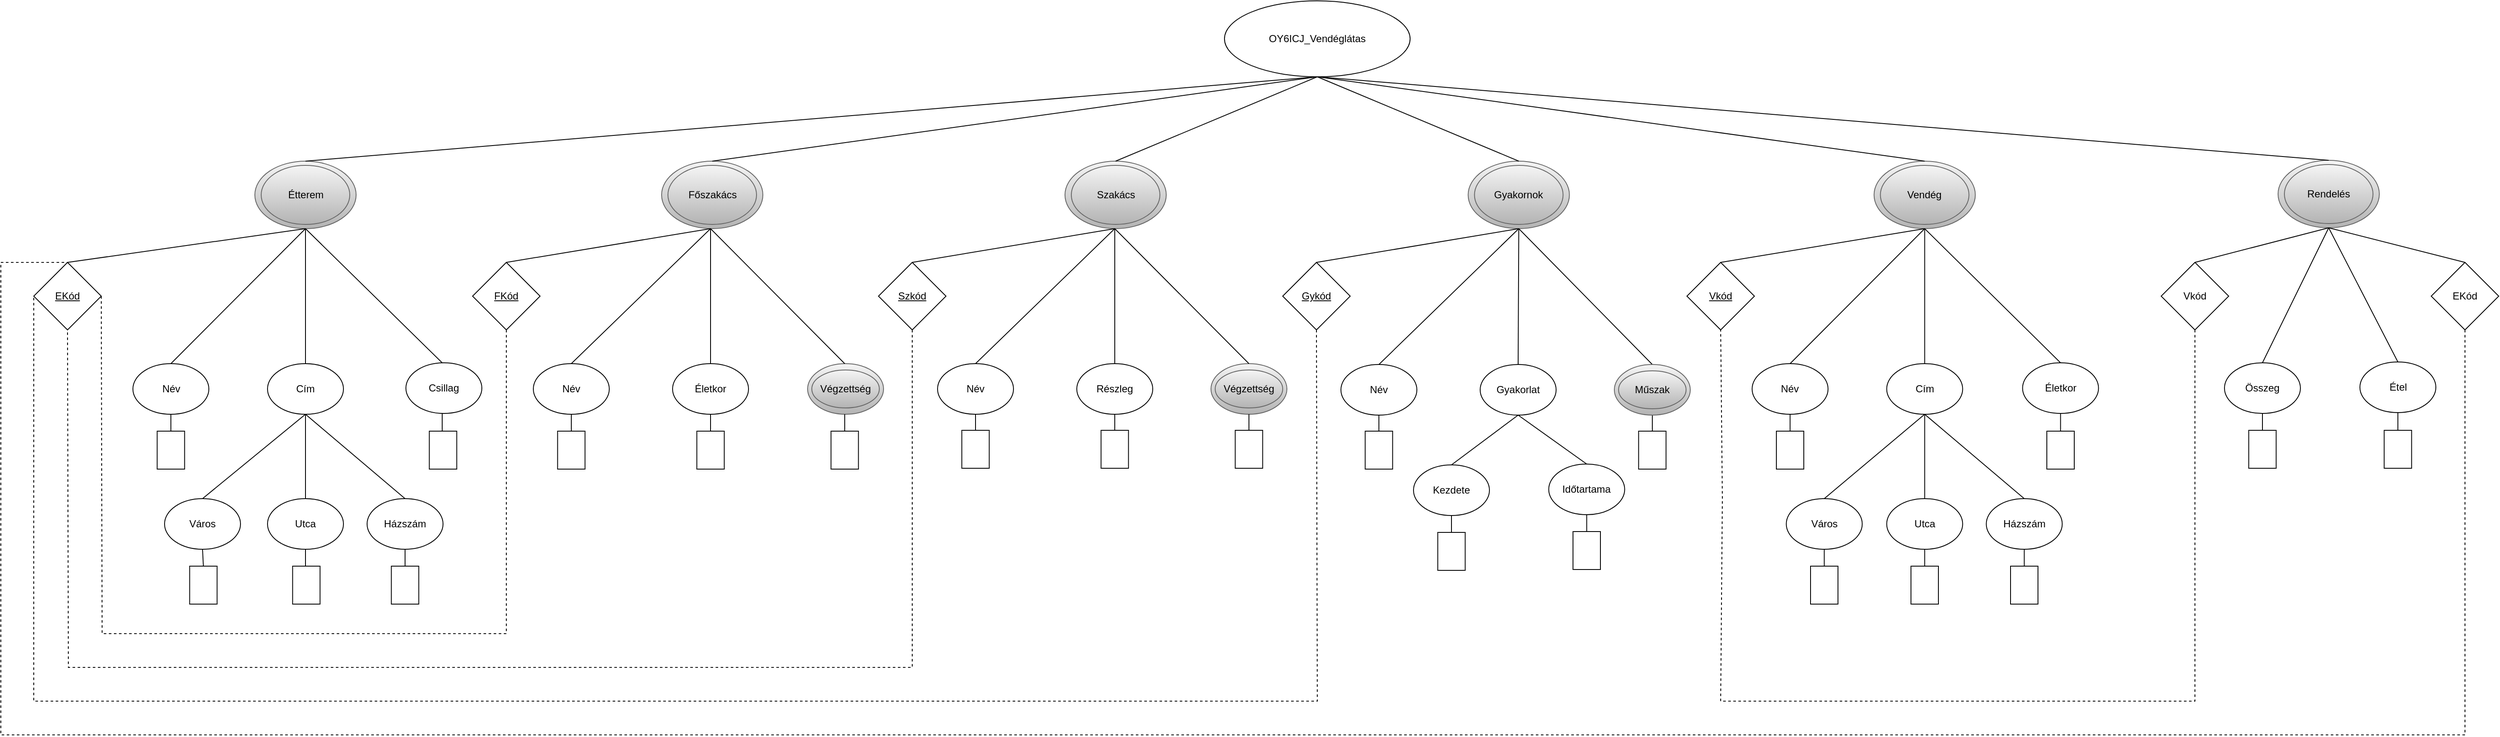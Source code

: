 <mxfile version="28.2.5">
  <diagram name="1 oldal" id="WFhl2MTQy1XdoWQAyGM5">
    <mxGraphModel dx="3391" dy="1057" grid="1" gridSize="10" guides="1" tooltips="1" connect="1" arrows="1" fold="1" page="1" pageScale="1" pageWidth="827" pageHeight="1169" math="0" shadow="0">
      <root>
        <mxCell id="0" />
        <mxCell id="1" parent="0" />
        <mxCell id="TxsAuFQq2WyHWajWCsNL-1" value="" style="ellipse;whiteSpace=wrap;html=1;fillColor=#f5f5f5;gradientColor=#b3b3b3;strokeColor=#666666;" parent="1" vertex="1">
          <mxGeometry x="-859" y="200" width="120" height="80" as="geometry" />
        </mxCell>
        <mxCell id="TxsAuFQq2WyHWajWCsNL-2" value="OY6ICJ_Vendéglátas" style="ellipse;whiteSpace=wrap;html=1;" parent="1" vertex="1">
          <mxGeometry x="290" y="10" width="220" height="90" as="geometry" />
        </mxCell>
        <mxCell id="TxsAuFQq2WyHWajWCsNL-3" value="Étterem" style="ellipse;whiteSpace=wrap;html=1;fillColor=#f5f5f5;gradientColor=#b3b3b3;strokeColor=#666666;" parent="1" vertex="1">
          <mxGeometry x="-851.5" y="205" width="105" height="70" as="geometry" />
        </mxCell>
        <mxCell id="TxsAuFQq2WyHWajWCsNL-5" value="" style="ellipse;whiteSpace=wrap;html=1;fillColor=#f5f5f5;gradientColor=#b3b3b3;strokeColor=#666666;" parent="1" vertex="1">
          <mxGeometry x="-377" y="200" width="120" height="80" as="geometry" />
        </mxCell>
        <mxCell id="TxsAuFQq2WyHWajWCsNL-6" value="" style="ellipse;whiteSpace=wrap;html=1;fillColor=#f5f5f5;gradientColor=#b3b3b3;strokeColor=#666666;" parent="1" vertex="1">
          <mxGeometry x="101" y="200" width="120" height="80" as="geometry" />
        </mxCell>
        <mxCell id="TxsAuFQq2WyHWajWCsNL-7" value="Gyakornok" style="ellipse;whiteSpace=wrap;html=1;fillColor=#f5f5f5;gradientColor=#b3b3b3;strokeColor=#666666;" parent="1" vertex="1">
          <mxGeometry x="578.75" y="200" width="120" height="80" as="geometry" />
        </mxCell>
        <mxCell id="TxsAuFQq2WyHWajWCsNL-12" value="&lt;u&gt;EKód&lt;/u&gt;" style="rhombus;whiteSpace=wrap;html=1;" parent="1" vertex="1">
          <mxGeometry x="-1121" y="320" width="80" height="80" as="geometry" />
        </mxCell>
        <mxCell id="TxsAuFQq2WyHWajWCsNL-14" value="Főszakács" style="ellipse;whiteSpace=wrap;html=1;fillColor=#f5f5f5;gradientColor=#b3b3b3;strokeColor=#666666;" parent="1" vertex="1">
          <mxGeometry x="-369.5" y="205" width="105" height="70" as="geometry" />
        </mxCell>
        <mxCell id="TxsAuFQq2WyHWajWCsNL-15" value="Szakács" style="ellipse;whiteSpace=wrap;html=1;fillColor=#f5f5f5;gradientColor=#b3b3b3;strokeColor=#666666;" parent="1" vertex="1">
          <mxGeometry x="108.5" y="205" width="105" height="70" as="geometry" />
        </mxCell>
        <mxCell id="TxsAuFQq2WyHWajWCsNL-17" value="Gyakornok" style="ellipse;whiteSpace=wrap;html=1;fillColor=#f5f5f5;gradientColor=#b3b3b3;strokeColor=#666666;" parent="1" vertex="1">
          <mxGeometry x="586.25" y="205" width="105" height="70" as="geometry" />
        </mxCell>
        <mxCell id="TxsAuFQq2WyHWajWCsNL-21" value="Név" style="ellipse;whiteSpace=wrap;html=1;" parent="1" vertex="1">
          <mxGeometry x="-1003.5" y="440" width="90" height="60" as="geometry" />
        </mxCell>
        <mxCell id="TxsAuFQq2WyHWajWCsNL-22" value="Cím" style="ellipse;whiteSpace=wrap;html=1;" parent="1" vertex="1">
          <mxGeometry x="-844" y="440" width="90" height="60" as="geometry" />
        </mxCell>
        <mxCell id="TxsAuFQq2WyHWajWCsNL-23" value="Utca" style="ellipse;whiteSpace=wrap;html=1;" parent="1" vertex="1">
          <mxGeometry x="-844" y="600" width="90" height="60" as="geometry" />
        </mxCell>
        <mxCell id="TxsAuFQq2WyHWajWCsNL-24" value="Város" style="ellipse;whiteSpace=wrap;html=1;" parent="1" vertex="1">
          <mxGeometry x="-966" y="600" width="90" height="60" as="geometry" />
        </mxCell>
        <mxCell id="TxsAuFQq2WyHWajWCsNL-25" value="Házszám" style="ellipse;whiteSpace=wrap;html=1;" parent="1" vertex="1">
          <mxGeometry x="-726" y="600" width="90" height="60" as="geometry" />
        </mxCell>
        <mxCell id="TxsAuFQq2WyHWajWCsNL-26" value="&lt;u&gt;FKód&lt;/u&gt;" style="rhombus;whiteSpace=wrap;html=1;" parent="1" vertex="1">
          <mxGeometry x="-601" y="320" width="80" height="80" as="geometry" />
        </mxCell>
        <mxCell id="TxsAuFQq2WyHWajWCsNL-27" value="Név" style="ellipse;whiteSpace=wrap;html=1;" parent="1" vertex="1">
          <mxGeometry x="-529" y="440" width="90" height="60" as="geometry" />
        </mxCell>
        <mxCell id="TxsAuFQq2WyHWajWCsNL-28" value="" style="endArrow=none;html=1;rounded=0;exitX=0.5;exitY=0;exitDx=0;exitDy=0;entryX=0.5;entryY=1;entryDx=0;entryDy=0;" parent="1" source="TxsAuFQq2WyHWajWCsNL-1" target="TxsAuFQq2WyHWajWCsNL-2" edge="1">
          <mxGeometry width="50" height="50" relative="1" as="geometry">
            <mxPoint x="170" y="350" as="sourcePoint" />
            <mxPoint x="220" y="300" as="targetPoint" />
          </mxGeometry>
        </mxCell>
        <mxCell id="TxsAuFQq2WyHWajWCsNL-29" value="" style="endArrow=none;html=1;rounded=0;exitX=0.5;exitY=0;exitDx=0;exitDy=0;entryX=0.5;entryY=1;entryDx=0;entryDy=0;" parent="1" source="TxsAuFQq2WyHWajWCsNL-12" target="TxsAuFQq2WyHWajWCsNL-1" edge="1">
          <mxGeometry width="50" height="50" relative="1" as="geometry">
            <mxPoint x="-718" y="350" as="sourcePoint" />
            <mxPoint x="-668" y="300" as="targetPoint" />
          </mxGeometry>
        </mxCell>
        <mxCell id="TxsAuFQq2WyHWajWCsNL-30" value="" style="endArrow=none;html=1;rounded=0;exitX=0.5;exitY=0;exitDx=0;exitDy=0;entryX=0.5;entryY=1;entryDx=0;entryDy=0;" parent="1" source="TxsAuFQq2WyHWajWCsNL-21" target="TxsAuFQq2WyHWajWCsNL-1" edge="1">
          <mxGeometry width="50" height="50" relative="1" as="geometry">
            <mxPoint x="-718" y="520" as="sourcePoint" />
            <mxPoint x="-668" y="470" as="targetPoint" />
          </mxGeometry>
        </mxCell>
        <mxCell id="TxsAuFQq2WyHWajWCsNL-31" value="" style="endArrow=none;html=1;rounded=0;entryX=0.5;entryY=1;entryDx=0;entryDy=0;" parent="1" source="TxsAuFQq2WyHWajWCsNL-22" target="TxsAuFQq2WyHWajWCsNL-1" edge="1">
          <mxGeometry width="50" height="50" relative="1" as="geometry">
            <mxPoint x="-658" y="530" as="sourcePoint" />
            <mxPoint x="-628" y="310" as="targetPoint" />
          </mxGeometry>
        </mxCell>
        <mxCell id="TxsAuFQq2WyHWajWCsNL-32" value="" style="endArrow=none;html=1;rounded=0;entryX=0.5;entryY=1;entryDx=0;entryDy=0;exitX=0.5;exitY=0;exitDx=0;exitDy=0;" parent="1" source="TxsAuFQq2WyHWajWCsNL-24" target="TxsAuFQq2WyHWajWCsNL-22" edge="1">
          <mxGeometry width="50" height="50" relative="1" as="geometry">
            <mxPoint x="-518" y="620" as="sourcePoint" />
            <mxPoint x="-468" y="570" as="targetPoint" />
          </mxGeometry>
        </mxCell>
        <mxCell id="TxsAuFQq2WyHWajWCsNL-33" value="" style="endArrow=none;html=1;rounded=0;entryX=0.5;entryY=1;entryDx=0;entryDy=0;exitX=0.5;exitY=0;exitDx=0;exitDy=0;" parent="1" source="TxsAuFQq2WyHWajWCsNL-23" target="TxsAuFQq2WyHWajWCsNL-22" edge="1">
          <mxGeometry width="50" height="50" relative="1" as="geometry">
            <mxPoint x="-698" y="620" as="sourcePoint" />
            <mxPoint x="-593" y="540" as="targetPoint" />
          </mxGeometry>
        </mxCell>
        <mxCell id="TxsAuFQq2WyHWajWCsNL-34" value="" style="endArrow=none;html=1;rounded=0;exitX=0.5;exitY=0;exitDx=0;exitDy=0;entryX=0.5;entryY=1;entryDx=0;entryDy=0;" parent="1" source="TxsAuFQq2WyHWajWCsNL-25" target="TxsAuFQq2WyHWajWCsNL-22" edge="1">
          <mxGeometry width="50" height="50" relative="1" as="geometry">
            <mxPoint x="-438" y="630" as="sourcePoint" />
            <mxPoint x="-408" y="540" as="targetPoint" />
          </mxGeometry>
        </mxCell>
        <mxCell id="TxsAuFQq2WyHWajWCsNL-36" value="" style="rounded=0;whiteSpace=wrap;html=1;" parent="1" vertex="1">
          <mxGeometry x="-974.75" y="520" width="32.5" height="45" as="geometry" />
        </mxCell>
        <mxCell id="TxsAuFQq2WyHWajWCsNL-37" value="" style="endArrow=none;html=1;rounded=0;entryX=0.5;entryY=1;entryDx=0;entryDy=0;exitX=0.5;exitY=0;exitDx=0;exitDy=0;" parent="1" source="TxsAuFQq2WyHWajWCsNL-36" target="TxsAuFQq2WyHWajWCsNL-21" edge="1">
          <mxGeometry width="50" height="50" relative="1" as="geometry">
            <mxPoint x="-518" y="620" as="sourcePoint" />
            <mxPoint x="-468" y="570" as="targetPoint" />
          </mxGeometry>
        </mxCell>
        <mxCell id="TxsAuFQq2WyHWajWCsNL-38" value="" style="rounded=0;whiteSpace=wrap;html=1;" parent="1" vertex="1">
          <mxGeometry x="-936.25" y="680" width="32.5" height="45" as="geometry" />
        </mxCell>
        <mxCell id="TxsAuFQq2WyHWajWCsNL-39" value="" style="endArrow=none;html=1;rounded=0;entryX=0.5;entryY=1;entryDx=0;entryDy=0;exitX=0.5;exitY=0;exitDx=0;exitDy=0;" parent="1" source="TxsAuFQq2WyHWajWCsNL-38" target="TxsAuFQq2WyHWajWCsNL-24" edge="1">
          <mxGeometry width="50" height="50" relative="1" as="geometry">
            <mxPoint x="-904" y="680.0" as="sourcePoint" />
            <mxPoint x="-740" y="640" as="targetPoint" />
          </mxGeometry>
        </mxCell>
        <mxCell id="TxsAuFQq2WyHWajWCsNL-40" value="" style="rounded=0;whiteSpace=wrap;html=1;" parent="1" vertex="1">
          <mxGeometry x="-814.25" y="680" width="32.5" height="45" as="geometry" />
        </mxCell>
        <mxCell id="TxsAuFQq2WyHWajWCsNL-41" value="" style="endArrow=none;html=1;rounded=0;entryX=0.5;entryY=1;entryDx=0;entryDy=0;exitX=0.5;exitY=0;exitDx=0;exitDy=0;" parent="1" target="TxsAuFQq2WyHWajWCsNL-23" edge="1">
          <mxGeometry width="50" height="50" relative="1" as="geometry">
            <mxPoint x="-799" y="680.0" as="sourcePoint" />
            <mxPoint x="-635" y="640" as="targetPoint" />
          </mxGeometry>
        </mxCell>
        <mxCell id="TxsAuFQq2WyHWajWCsNL-44" value="" style="rounded=0;whiteSpace=wrap;html=1;" parent="1" vertex="1">
          <mxGeometry x="-697.25" y="680" width="32.5" height="45" as="geometry" />
        </mxCell>
        <mxCell id="TxsAuFQq2WyHWajWCsNL-45" value="" style="endArrow=none;html=1;rounded=0;entryX=0.5;entryY=1;entryDx=0;entryDy=0;exitX=0.5;exitY=0;exitDx=0;exitDy=0;" parent="1" source="TxsAuFQq2WyHWajWCsNL-44" target="TxsAuFQq2WyHWajWCsNL-25" edge="1">
          <mxGeometry width="50" height="50" relative="1" as="geometry">
            <mxPoint x="-694" y="680.0" as="sourcePoint" />
            <mxPoint x="-530" y="640" as="targetPoint" />
          </mxGeometry>
        </mxCell>
        <mxCell id="WWDzbMAqKMMA0Ga8a6ia-1" value="Csillag" style="ellipse;whiteSpace=wrap;html=1;" parent="1" vertex="1">
          <mxGeometry x="-680" y="439" width="90" height="60" as="geometry" />
        </mxCell>
        <mxCell id="WWDzbMAqKMMA0Ga8a6ia-2" value="" style="endArrow=none;html=1;rounded=0;entryX=0.5;entryY=1;entryDx=0;entryDy=0;exitX=0.5;exitY=0;exitDx=0;exitDy=0;" parent="1" target="TxsAuFQq2WyHWajWCsNL-1" edge="1">
          <mxGeometry width="50" height="50" relative="1" as="geometry">
            <mxPoint x="-637" y="439" as="sourcePoint" />
            <mxPoint x="-568" y="340" as="targetPoint" />
          </mxGeometry>
        </mxCell>
        <mxCell id="WWDzbMAqKMMA0Ga8a6ia-3" value="Életkor" style="ellipse;whiteSpace=wrap;html=1;" parent="1" vertex="1">
          <mxGeometry x="-364" y="440" width="90" height="60" as="geometry" />
        </mxCell>
        <mxCell id="WWDzbMAqKMMA0Ga8a6ia-4" value="" style="ellipse;whiteSpace=wrap;html=1;fillColor=#f5f5f5;gradientColor=#b3b3b3;strokeColor=#666666;" parent="1" vertex="1">
          <mxGeometry x="-204" y="440" width="90" height="60" as="geometry" />
        </mxCell>
        <mxCell id="WWDzbMAqKMMA0Ga8a6ia-7" value="Végzettség" style="ellipse;whiteSpace=wrap;html=1;fillColor=#f5f5f5;gradientColor=#b3b3b3;strokeColor=#666666;" parent="1" vertex="1">
          <mxGeometry x="-199" y="447.5" width="80" height="45" as="geometry" />
        </mxCell>
        <mxCell id="WWDzbMAqKMMA0Ga8a6ia-8" value="" style="endArrow=none;html=1;rounded=0;exitX=0.5;exitY=0;exitDx=0;exitDy=0;entryX=0.5;entryY=1;entryDx=0;entryDy=0;" parent="1" source="TxsAuFQq2WyHWajWCsNL-26" edge="1">
          <mxGeometry width="50" height="50" relative="1" as="geometry">
            <mxPoint x="-169" y="510" as="sourcePoint" />
            <mxPoint x="-319" y="280" as="targetPoint" />
          </mxGeometry>
        </mxCell>
        <mxCell id="WWDzbMAqKMMA0Ga8a6ia-9" value="" style="endArrow=none;html=1;rounded=0;exitX=0.5;exitY=0;exitDx=0;exitDy=0;entryX=0.5;entryY=1;entryDx=0;entryDy=0;" parent="1" source="TxsAuFQq2WyHWajWCsNL-27" edge="1">
          <mxGeometry width="50" height="50" relative="1" as="geometry">
            <mxPoint x="-229" y="330" as="sourcePoint" />
            <mxPoint x="-319" y="280" as="targetPoint" />
          </mxGeometry>
        </mxCell>
        <mxCell id="WWDzbMAqKMMA0Ga8a6ia-10" value="" style="endArrow=none;html=1;rounded=0;exitX=0.5;exitY=0;exitDx=0;exitDy=0;entryX=0.5;entryY=1;entryDx=0;entryDy=0;" parent="1" source="WWDzbMAqKMMA0Ga8a6ia-3" edge="1">
          <mxGeometry width="50" height="50" relative="1" as="geometry">
            <mxPoint x="-139" y="410" as="sourcePoint" />
            <mxPoint x="-319" y="280" as="targetPoint" />
          </mxGeometry>
        </mxCell>
        <mxCell id="WWDzbMAqKMMA0Ga8a6ia-11" value="" style="endArrow=none;html=1;rounded=0;exitX=0.5;exitY=0;exitDx=0;exitDy=0;entryX=0.5;entryY=1;entryDx=0;entryDy=0;" parent="1" edge="1">
          <mxGeometry width="50" height="50" relative="1" as="geometry">
            <mxPoint x="-160" y="440" as="sourcePoint" />
            <mxPoint x="-319" y="280" as="targetPoint" />
          </mxGeometry>
        </mxCell>
        <mxCell id="WWDzbMAqKMMA0Ga8a6ia-12" value="" style="rounded=0;whiteSpace=wrap;html=1;" parent="1" vertex="1">
          <mxGeometry x="-652.25" y="520" width="32.5" height="45" as="geometry" />
        </mxCell>
        <mxCell id="WWDzbMAqKMMA0Ga8a6ia-13" value="" style="endArrow=none;html=1;rounded=0;exitX=0.5;exitY=1;exitDx=0;exitDy=0;entryX=0.5;entryY=0;entryDx=0;entryDy=0;" parent="1" edge="1">
          <mxGeometry width="50" height="50" relative="1" as="geometry">
            <mxPoint x="-637" y="499" as="sourcePoint" />
            <mxPoint x="-637" y="520" as="targetPoint" />
          </mxGeometry>
        </mxCell>
        <mxCell id="WWDzbMAqKMMA0Ga8a6ia-14" value="" style="rounded=0;whiteSpace=wrap;html=1;" parent="1" vertex="1">
          <mxGeometry x="-500.25" y="520" width="32.5" height="45" as="geometry" />
        </mxCell>
        <mxCell id="WWDzbMAqKMMA0Ga8a6ia-15" value="" style="rounded=0;whiteSpace=wrap;html=1;" parent="1" vertex="1">
          <mxGeometry x="-335.25" y="520" width="32.5" height="45" as="geometry" />
        </mxCell>
        <mxCell id="WWDzbMAqKMMA0Ga8a6ia-16" value="" style="rounded=0;whiteSpace=wrap;html=1;" parent="1" vertex="1">
          <mxGeometry x="-176.25" y="520" width="32.5" height="45" as="geometry" />
        </mxCell>
        <mxCell id="WWDzbMAqKMMA0Ga8a6ia-17" value="" style="endArrow=none;html=1;rounded=0;exitX=0.5;exitY=0;exitDx=0;exitDy=0;entryX=0.5;entryY=1;entryDx=0;entryDy=0;" parent="1" source="WWDzbMAqKMMA0Ga8a6ia-14" target="TxsAuFQq2WyHWajWCsNL-27" edge="1">
          <mxGeometry width="50" height="50" relative="1" as="geometry">
            <mxPoint x="-229" y="510" as="sourcePoint" />
            <mxPoint x="-179" y="460" as="targetPoint" />
          </mxGeometry>
        </mxCell>
        <mxCell id="WWDzbMAqKMMA0Ga8a6ia-18" value="" style="endArrow=none;html=1;rounded=0;exitX=0.5;exitY=0;exitDx=0;exitDy=0;entryX=0.5;entryY=1;entryDx=0;entryDy=0;" parent="1" source="WWDzbMAqKMMA0Ga8a6ia-15" target="WWDzbMAqKMMA0Ga8a6ia-3" edge="1">
          <mxGeometry width="50" height="50" relative="1" as="geometry">
            <mxPoint x="-229" y="550" as="sourcePoint" />
            <mxPoint x="-229" y="520" as="targetPoint" />
          </mxGeometry>
        </mxCell>
        <mxCell id="WWDzbMAqKMMA0Ga8a6ia-19" value="" style="endArrow=none;html=1;rounded=0;exitX=0.5;exitY=0;exitDx=0;exitDy=0;entryX=0.5;entryY=1;entryDx=0;entryDy=0;" parent="1" source="WWDzbMAqKMMA0Ga8a6ia-16" edge="1">
          <mxGeometry width="50" height="50" relative="1" as="geometry">
            <mxPoint x="-109" y="600" as="sourcePoint" />
            <mxPoint x="-160" y="500" as="targetPoint" />
          </mxGeometry>
        </mxCell>
        <mxCell id="WWDzbMAqKMMA0Ga8a6ia-22" value="" style="endArrow=none;html=1;rounded=0;exitX=0.5;exitY=0;exitDx=0;exitDy=0;entryX=0.5;entryY=1;entryDx=0;entryDy=0;" parent="1" source="TxsAuFQq2WyHWajWCsNL-5" target="TxsAuFQq2WyHWajWCsNL-2" edge="1">
          <mxGeometry width="50" height="50" relative="1" as="geometry">
            <mxPoint x="400" y="270" as="sourcePoint" />
            <mxPoint x="400" y="240" as="targetPoint" />
          </mxGeometry>
        </mxCell>
        <mxCell id="WWDzbMAqKMMA0Ga8a6ia-23" value="" style="endArrow=none;html=1;rounded=0;entryX=0.5;entryY=1;entryDx=0;entryDy=0;exitX=0.5;exitY=0;exitDx=0;exitDy=0;" parent="1" source="TxsAuFQq2WyHWajWCsNL-6" target="TxsAuFQq2WyHWajWCsNL-2" edge="1">
          <mxGeometry width="50" height="50" relative="1" as="geometry">
            <mxPoint x="470" y="410" as="sourcePoint" />
            <mxPoint x="478.615" y="129.996" as="targetPoint" />
          </mxGeometry>
        </mxCell>
        <mxCell id="WWDzbMAqKMMA0Ga8a6ia-25" value="&lt;u&gt;Szkód&lt;/u&gt;" style="rhombus;whiteSpace=wrap;html=1;" parent="1" vertex="1">
          <mxGeometry x="-120" y="320" width="80" height="80" as="geometry" />
        </mxCell>
        <mxCell id="WWDzbMAqKMMA0Ga8a6ia-26" value="Név" style="ellipse;whiteSpace=wrap;html=1;" parent="1" vertex="1">
          <mxGeometry x="-50" y="440" width="90" height="60" as="geometry" />
        </mxCell>
        <mxCell id="WWDzbMAqKMMA0Ga8a6ia-27" value="Részleg" style="ellipse;whiteSpace=wrap;html=1;" parent="1" vertex="1">
          <mxGeometry x="115" y="440" width="90" height="60" as="geometry" />
        </mxCell>
        <mxCell id="WWDzbMAqKMMA0Ga8a6ia-28" value="" style="ellipse;whiteSpace=wrap;html=1;fillColor=#f5f5f5;gradientColor=#b3b3b3;strokeColor=#666666;" parent="1" vertex="1">
          <mxGeometry x="274" y="440" width="90" height="60" as="geometry" />
        </mxCell>
        <mxCell id="WWDzbMAqKMMA0Ga8a6ia-29" value="Végzettség" style="ellipse;whiteSpace=wrap;html=1;fillColor=#f5f5f5;gradientColor=#b3b3b3;strokeColor=#666666;" parent="1" vertex="1">
          <mxGeometry x="279" y="447.5" width="80" height="45" as="geometry" />
        </mxCell>
        <mxCell id="WWDzbMAqKMMA0Ga8a6ia-30" value="" style="endArrow=none;html=1;rounded=0;exitX=0.5;exitY=0;exitDx=0;exitDy=0;entryX=0.5;entryY=1;entryDx=0;entryDy=0;" parent="1" source="WWDzbMAqKMMA0Ga8a6ia-25" edge="1">
          <mxGeometry width="50" height="50" relative="1" as="geometry">
            <mxPoint x="310" y="515" as="sourcePoint" />
            <mxPoint x="160" y="280" as="targetPoint" />
          </mxGeometry>
        </mxCell>
        <mxCell id="WWDzbMAqKMMA0Ga8a6ia-31" value="" style="endArrow=none;html=1;rounded=0;exitX=0.5;exitY=0;exitDx=0;exitDy=0;entryX=0.5;entryY=1;entryDx=0;entryDy=0;" parent="1" source="WWDzbMAqKMMA0Ga8a6ia-26" edge="1">
          <mxGeometry width="50" height="50" relative="1" as="geometry">
            <mxPoint x="250" y="335" as="sourcePoint" />
            <mxPoint x="160" y="280" as="targetPoint" />
          </mxGeometry>
        </mxCell>
        <mxCell id="WWDzbMAqKMMA0Ga8a6ia-32" value="" style="endArrow=none;html=1;rounded=0;exitX=0.5;exitY=0;exitDx=0;exitDy=0;entryX=0.5;entryY=1;entryDx=0;entryDy=0;" parent="1" source="WWDzbMAqKMMA0Ga8a6ia-27" edge="1">
          <mxGeometry width="50" height="50" relative="1" as="geometry">
            <mxPoint x="340" y="415" as="sourcePoint" />
            <mxPoint x="160" y="280" as="targetPoint" />
          </mxGeometry>
        </mxCell>
        <mxCell id="WWDzbMAqKMMA0Ga8a6ia-33" value="" style="endArrow=none;html=1;rounded=0;entryX=0.5;entryY=1;entryDx=0;entryDy=0;exitX=0.5;exitY=0;exitDx=0;exitDy=0;" parent="1" source="WWDzbMAqKMMA0Ga8a6ia-28" edge="1">
          <mxGeometry width="50" height="50" relative="1" as="geometry">
            <mxPoint x="330" y="390" as="sourcePoint" />
            <mxPoint x="160" y="280" as="targetPoint" />
          </mxGeometry>
        </mxCell>
        <mxCell id="WWDzbMAqKMMA0Ga8a6ia-34" value="" style="rounded=0;whiteSpace=wrap;html=1;" parent="1" vertex="1">
          <mxGeometry x="-21.25" y="519" width="32.5" height="45" as="geometry" />
        </mxCell>
        <mxCell id="WWDzbMAqKMMA0Ga8a6ia-35" value="" style="rounded=0;whiteSpace=wrap;html=1;" parent="1" vertex="1">
          <mxGeometry x="143.75" y="519" width="32.5" height="45" as="geometry" />
        </mxCell>
        <mxCell id="WWDzbMAqKMMA0Ga8a6ia-36" value="" style="rounded=0;whiteSpace=wrap;html=1;" parent="1" vertex="1">
          <mxGeometry x="302.75" y="519" width="32.5" height="45" as="geometry" />
        </mxCell>
        <mxCell id="WWDzbMAqKMMA0Ga8a6ia-37" value="" style="endArrow=none;html=1;rounded=0;exitX=0.5;exitY=0;exitDx=0;exitDy=0;entryX=0.5;entryY=1;entryDx=0;entryDy=0;" parent="1" source="WWDzbMAqKMMA0Ga8a6ia-34" target="WWDzbMAqKMMA0Ga8a6ia-26" edge="1">
          <mxGeometry width="50" height="50" relative="1" as="geometry">
            <mxPoint x="310" y="550" as="sourcePoint" />
            <mxPoint x="360" y="500" as="targetPoint" />
          </mxGeometry>
        </mxCell>
        <mxCell id="WWDzbMAqKMMA0Ga8a6ia-38" value="" style="endArrow=none;html=1;rounded=0;exitX=0.5;exitY=0;exitDx=0;exitDy=0;entryX=0.5;entryY=1;entryDx=0;entryDy=0;" parent="1" source="WWDzbMAqKMMA0Ga8a6ia-35" target="WWDzbMAqKMMA0Ga8a6ia-27" edge="1">
          <mxGeometry width="50" height="50" relative="1" as="geometry">
            <mxPoint x="310" y="590" as="sourcePoint" />
            <mxPoint x="310" y="560" as="targetPoint" />
          </mxGeometry>
        </mxCell>
        <mxCell id="WWDzbMAqKMMA0Ga8a6ia-39" value="" style="endArrow=none;html=1;rounded=0;exitX=0.5;exitY=0;exitDx=0;exitDy=0;entryX=0.5;entryY=1;entryDx=0;entryDy=0;" parent="1" source="WWDzbMAqKMMA0Ga8a6ia-36" edge="1">
          <mxGeometry width="50" height="50" relative="1" as="geometry">
            <mxPoint x="430" y="640" as="sourcePoint" />
            <mxPoint x="319" y="500" as="targetPoint" />
          </mxGeometry>
        </mxCell>
        <mxCell id="WWDzbMAqKMMA0Ga8a6ia-40" value="&lt;u&gt;Gykód&lt;/u&gt;" style="rhombus;whiteSpace=wrap;html=1;" parent="1" vertex="1">
          <mxGeometry x="359" y="320" width="80" height="80" as="geometry" />
        </mxCell>
        <mxCell id="WWDzbMAqKMMA0Ga8a6ia-41" value="Név" style="ellipse;whiteSpace=wrap;html=1;" parent="1" vertex="1">
          <mxGeometry x="428" y="441" width="90" height="60" as="geometry" />
        </mxCell>
        <mxCell id="WWDzbMAqKMMA0Ga8a6ia-42" value="Gyakorlat" style="ellipse;whiteSpace=wrap;html=1;" parent="1" vertex="1">
          <mxGeometry x="593" y="441" width="90" height="60" as="geometry" />
        </mxCell>
        <mxCell id="WWDzbMAqKMMA0Ga8a6ia-44" value="" style="endArrow=none;html=1;rounded=0;exitX=0.5;exitY=0;exitDx=0;exitDy=0;entryX=0.5;entryY=1;entryDx=0;entryDy=0;" parent="1" source="WWDzbMAqKMMA0Ga8a6ia-40" target="TxsAuFQq2WyHWajWCsNL-7" edge="1">
          <mxGeometry width="50" height="50" relative="1" as="geometry">
            <mxPoint x="788" y="516" as="sourcePoint" />
            <mxPoint x="629" y="310" as="targetPoint" />
          </mxGeometry>
        </mxCell>
        <mxCell id="WWDzbMAqKMMA0Ga8a6ia-45" value="" style="endArrow=none;html=1;rounded=0;exitX=0.5;exitY=0;exitDx=0;exitDy=0;entryX=0.5;entryY=1;entryDx=0;entryDy=0;" parent="1" source="WWDzbMAqKMMA0Ga8a6ia-41" target="TxsAuFQq2WyHWajWCsNL-7" edge="1">
          <mxGeometry width="50" height="50" relative="1" as="geometry">
            <mxPoint x="728" y="336" as="sourcePoint" />
            <mxPoint x="639" y="300" as="targetPoint" />
          </mxGeometry>
        </mxCell>
        <mxCell id="WWDzbMAqKMMA0Ga8a6ia-46" value="" style="endArrow=none;html=1;rounded=0;exitX=0.5;exitY=0;exitDx=0;exitDy=0;entryX=0.5;entryY=1;entryDx=0;entryDy=0;" parent="1" source="WWDzbMAqKMMA0Ga8a6ia-42" target="TxsAuFQq2WyHWajWCsNL-7" edge="1">
          <mxGeometry width="50" height="50" relative="1" as="geometry">
            <mxPoint x="818" y="416" as="sourcePoint" />
            <mxPoint x="629" y="350" as="targetPoint" />
          </mxGeometry>
        </mxCell>
        <mxCell id="WWDzbMAqKMMA0Ga8a6ia-47" value="" style="endArrow=none;html=1;rounded=0;entryX=0.5;entryY=1;entryDx=0;entryDy=0;exitX=0.5;exitY=0;exitDx=0;exitDy=0;" parent="1" source="WWDzbMAqKMMA0Ga8a6ia-57" target="TxsAuFQq2WyHWajWCsNL-7" edge="1">
          <mxGeometry width="50" height="50" relative="1" as="geometry">
            <mxPoint x="819" y="410" as="sourcePoint" />
            <mxPoint x="638" y="310" as="targetPoint" />
          </mxGeometry>
        </mxCell>
        <mxCell id="WWDzbMAqKMMA0Ga8a6ia-48" value="" style="rounded=0;whiteSpace=wrap;html=1;" parent="1" vertex="1">
          <mxGeometry x="456.75" y="520" width="32.5" height="45" as="geometry" />
        </mxCell>
        <mxCell id="WWDzbMAqKMMA0Ga8a6ia-50" value="" style="rounded=0;whiteSpace=wrap;html=1;" parent="1" vertex="1">
          <mxGeometry x="780.75" y="520" width="32.5" height="45" as="geometry" />
        </mxCell>
        <mxCell id="WWDzbMAqKMMA0Ga8a6ia-51" value="" style="endArrow=none;html=1;rounded=0;exitX=0.5;exitY=0;exitDx=0;exitDy=0;entryX=0.5;entryY=1;entryDx=0;entryDy=0;" parent="1" source="WWDzbMAqKMMA0Ga8a6ia-48" target="WWDzbMAqKMMA0Ga8a6ia-41" edge="1">
          <mxGeometry width="50" height="50" relative="1" as="geometry">
            <mxPoint x="788" y="551" as="sourcePoint" />
            <mxPoint x="838" y="501" as="targetPoint" />
          </mxGeometry>
        </mxCell>
        <mxCell id="WWDzbMAqKMMA0Ga8a6ia-52" value="" style="endArrow=none;html=1;rounded=0;exitX=0.5;exitY=0;exitDx=0;exitDy=0;entryX=0.5;entryY=1;entryDx=0;entryDy=0;" parent="1" source="WWDzbMAqKMMA0Ga8a6ia-59" target="WWDzbMAqKMMA0Ga8a6ia-42" edge="1">
          <mxGeometry width="50" height="50" relative="1" as="geometry">
            <mxPoint x="638" y="520" as="sourcePoint" />
            <mxPoint x="788" y="561" as="targetPoint" />
          </mxGeometry>
        </mxCell>
        <mxCell id="WWDzbMAqKMMA0Ga8a6ia-53" value="" style="endArrow=none;html=1;rounded=0;exitX=0.5;exitY=0;exitDx=0;exitDy=0;entryX=0.5;entryY=1;entryDx=0;entryDy=0;" parent="1" source="WWDzbMAqKMMA0Ga8a6ia-50" edge="1">
          <mxGeometry width="50" height="50" relative="1" as="geometry">
            <mxPoint x="908" y="641" as="sourcePoint" />
            <mxPoint x="797" y="501" as="targetPoint" />
          </mxGeometry>
        </mxCell>
        <mxCell id="WWDzbMAqKMMA0Ga8a6ia-57" value="" style="ellipse;whiteSpace=wrap;html=1;fillColor=#f5f5f5;gradientColor=#b3b3b3;strokeColor=#666666;" parent="1" vertex="1">
          <mxGeometry x="752" y="441" width="90" height="60" as="geometry" />
        </mxCell>
        <mxCell id="WWDzbMAqKMMA0Ga8a6ia-58" value="Műszak" style="ellipse;whiteSpace=wrap;html=1;fillColor=#f5f5f5;gradientColor=#b3b3b3;strokeColor=#666666;" parent="1" vertex="1">
          <mxGeometry x="757" y="448.5" width="80" height="45" as="geometry" />
        </mxCell>
        <mxCell id="WWDzbMAqKMMA0Ga8a6ia-59" value="Kezdete" style="ellipse;whiteSpace=wrap;html=1;" parent="1" vertex="1">
          <mxGeometry x="514" y="560" width="90" height="60" as="geometry" />
        </mxCell>
        <mxCell id="WWDzbMAqKMMA0Ga8a6ia-60" value="Időtartama" style="ellipse;whiteSpace=wrap;html=1;" parent="1" vertex="1">
          <mxGeometry x="674.25" y="559" width="90" height="60" as="geometry" />
        </mxCell>
        <mxCell id="WWDzbMAqKMMA0Ga8a6ia-61" value="" style="rounded=0;whiteSpace=wrap;html=1;" parent="1" vertex="1">
          <mxGeometry x="542.75" y="640" width="32.5" height="45" as="geometry" />
        </mxCell>
        <mxCell id="WWDzbMAqKMMA0Ga8a6ia-62" value="" style="endArrow=none;html=1;rounded=0;entryX=0.5;entryY=1;entryDx=0;entryDy=0;exitX=0.5;exitY=0;exitDx=0;exitDy=0;" parent="1" source="WWDzbMAqKMMA0Ga8a6ia-61" target="WWDzbMAqKMMA0Ga8a6ia-59" edge="1">
          <mxGeometry width="50" height="50" relative="1" as="geometry">
            <mxPoint x="1026" y="720" as="sourcePoint" />
            <mxPoint x="764" y="600" as="targetPoint" />
          </mxGeometry>
        </mxCell>
        <mxCell id="WWDzbMAqKMMA0Ga8a6ia-63" value="" style="rounded=0;whiteSpace=wrap;html=1;" parent="1" vertex="1">
          <mxGeometry x="703" y="639" width="32.5" height="45" as="geometry" />
        </mxCell>
        <mxCell id="WWDzbMAqKMMA0Ga8a6ia-64" value="" style="endArrow=none;html=1;rounded=0;entryX=0.5;entryY=1;entryDx=0;entryDy=0;exitX=0.5;exitY=0;exitDx=0;exitDy=0;" parent="1" source="WWDzbMAqKMMA0Ga8a6ia-63" target="WWDzbMAqKMMA0Ga8a6ia-60" edge="1">
          <mxGeometry width="50" height="50" relative="1" as="geometry">
            <mxPoint x="1145.25" y="720" as="sourcePoint" />
            <mxPoint x="883.25" y="600" as="targetPoint" />
          </mxGeometry>
        </mxCell>
        <mxCell id="WWDzbMAqKMMA0Ga8a6ia-65" value="" style="endArrow=none;html=1;rounded=0;exitX=0.5;exitY=0;exitDx=0;exitDy=0;entryX=0.5;entryY=1;entryDx=0;entryDy=0;" parent="1" source="WWDzbMAqKMMA0Ga8a6ia-60" target="WWDzbMAqKMMA0Ga8a6ia-42" edge="1">
          <mxGeometry width="50" height="50" relative="1" as="geometry">
            <mxPoint x="739" y="410" as="sourcePoint" />
            <mxPoint x="789" y="360" as="targetPoint" />
          </mxGeometry>
        </mxCell>
        <mxCell id="WWDzbMAqKMMA0Ga8a6ia-66" value="" style="endArrow=none;html=1;rounded=0;entryX=0.5;entryY=1;entryDx=0;entryDy=0;exitX=0.5;exitY=0;exitDx=0;exitDy=0;" parent="1" source="TxsAuFQq2WyHWajWCsNL-7" target="TxsAuFQq2WyHWajWCsNL-2" edge="1">
          <mxGeometry width="50" height="50" relative="1" as="geometry">
            <mxPoint x="830" y="410" as="sourcePoint" />
            <mxPoint x="420" y="190" as="targetPoint" />
          </mxGeometry>
        </mxCell>
        <mxCell id="WWDzbMAqKMMA0Ga8a6ia-67" value="" style="ellipse;whiteSpace=wrap;html=1;fillColor=#f5f5f5;gradientColor=#b3b3b3;strokeColor=#666666;" parent="1" vertex="1">
          <mxGeometry x="1059.75" y="200" width="120" height="80" as="geometry" />
        </mxCell>
        <mxCell id="WWDzbMAqKMMA0Ga8a6ia-68" value="Vendég" style="ellipse;whiteSpace=wrap;html=1;fillColor=#f5f5f5;gradientColor=#b3b3b3;strokeColor=#666666;" parent="1" vertex="1">
          <mxGeometry x="1067.25" y="205" width="105" height="70" as="geometry" />
        </mxCell>
        <mxCell id="WWDzbMAqKMMA0Ga8a6ia-70" value="&lt;u&gt;Vkód&lt;/u&gt;" style="rhombus;whiteSpace=wrap;html=1;" parent="1" vertex="1">
          <mxGeometry x="838" y="320" width="80" height="80" as="geometry" />
        </mxCell>
        <mxCell id="WWDzbMAqKMMA0Ga8a6ia-71" value="Név" style="ellipse;whiteSpace=wrap;html=1;" parent="1" vertex="1">
          <mxGeometry x="915.25" y="440" width="90" height="60" as="geometry" />
        </mxCell>
        <mxCell id="WWDzbMAqKMMA0Ga8a6ia-72" value="Cím" style="ellipse;whiteSpace=wrap;html=1;" parent="1" vertex="1">
          <mxGeometry x="1074.75" y="440" width="90" height="60" as="geometry" />
        </mxCell>
        <mxCell id="WWDzbMAqKMMA0Ga8a6ia-73" value="Utca" style="ellipse;whiteSpace=wrap;html=1;" parent="1" vertex="1">
          <mxGeometry x="1074.75" y="600" width="90" height="60" as="geometry" />
        </mxCell>
        <mxCell id="WWDzbMAqKMMA0Ga8a6ia-74" value="Város" style="ellipse;whiteSpace=wrap;html=1;" parent="1" vertex="1">
          <mxGeometry x="955.75" y="600" width="90" height="60" as="geometry" />
        </mxCell>
        <mxCell id="WWDzbMAqKMMA0Ga8a6ia-75" value="Házszám" style="ellipse;whiteSpace=wrap;html=1;" parent="1" vertex="1">
          <mxGeometry x="1192.75" y="600" width="90" height="60" as="geometry" />
        </mxCell>
        <mxCell id="WWDzbMAqKMMA0Ga8a6ia-76" value="" style="endArrow=none;html=1;rounded=0;exitX=0.5;exitY=0;exitDx=0;exitDy=0;entryX=0.5;entryY=1;entryDx=0;entryDy=0;" parent="1" source="WWDzbMAqKMMA0Ga8a6ia-70" target="WWDzbMAqKMMA0Ga8a6ia-67" edge="1">
          <mxGeometry width="50" height="50" relative="1" as="geometry">
            <mxPoint x="921" y="320" as="sourcePoint" />
            <mxPoint x="1250.75" y="300" as="targetPoint" />
          </mxGeometry>
        </mxCell>
        <mxCell id="WWDzbMAqKMMA0Ga8a6ia-77" value="" style="endArrow=none;html=1;rounded=0;exitX=0.5;exitY=0;exitDx=0;exitDy=0;entryX=0.5;entryY=1;entryDx=0;entryDy=0;" parent="1" source="WWDzbMAqKMMA0Ga8a6ia-71" target="WWDzbMAqKMMA0Ga8a6ia-67" edge="1">
          <mxGeometry width="50" height="50" relative="1" as="geometry">
            <mxPoint x="1200.75" y="520" as="sourcePoint" />
            <mxPoint x="1250.75" y="470" as="targetPoint" />
          </mxGeometry>
        </mxCell>
        <mxCell id="WWDzbMAqKMMA0Ga8a6ia-78" value="" style="endArrow=none;html=1;rounded=0;entryX=0.5;entryY=1;entryDx=0;entryDy=0;" parent="1" source="WWDzbMAqKMMA0Ga8a6ia-72" target="WWDzbMAqKMMA0Ga8a6ia-67" edge="1">
          <mxGeometry width="50" height="50" relative="1" as="geometry">
            <mxPoint x="1260.75" y="530" as="sourcePoint" />
            <mxPoint x="1290.75" y="310" as="targetPoint" />
          </mxGeometry>
        </mxCell>
        <mxCell id="WWDzbMAqKMMA0Ga8a6ia-79" value="" style="endArrow=none;html=1;rounded=0;entryX=0.5;entryY=1;entryDx=0;entryDy=0;exitX=0.5;exitY=0;exitDx=0;exitDy=0;" parent="1" source="WWDzbMAqKMMA0Ga8a6ia-74" target="WWDzbMAqKMMA0Ga8a6ia-72" edge="1">
          <mxGeometry width="50" height="50" relative="1" as="geometry">
            <mxPoint x="1400.75" y="620" as="sourcePoint" />
            <mxPoint x="1450.75" y="570" as="targetPoint" />
          </mxGeometry>
        </mxCell>
        <mxCell id="WWDzbMAqKMMA0Ga8a6ia-80" value="" style="endArrow=none;html=1;rounded=0;entryX=0.5;entryY=1;entryDx=0;entryDy=0;exitX=0.5;exitY=0;exitDx=0;exitDy=0;" parent="1" source="WWDzbMAqKMMA0Ga8a6ia-73" target="WWDzbMAqKMMA0Ga8a6ia-72" edge="1">
          <mxGeometry width="50" height="50" relative="1" as="geometry">
            <mxPoint x="1220.75" y="620" as="sourcePoint" />
            <mxPoint x="1325.75" y="540" as="targetPoint" />
          </mxGeometry>
        </mxCell>
        <mxCell id="WWDzbMAqKMMA0Ga8a6ia-81" value="" style="endArrow=none;html=1;rounded=0;exitX=0.5;exitY=0;exitDx=0;exitDy=0;entryX=0.5;entryY=1;entryDx=0;entryDy=0;" parent="1" source="WWDzbMAqKMMA0Ga8a6ia-75" target="WWDzbMAqKMMA0Ga8a6ia-72" edge="1">
          <mxGeometry width="50" height="50" relative="1" as="geometry">
            <mxPoint x="1480.75" y="630" as="sourcePoint" />
            <mxPoint x="1510.75" y="540" as="targetPoint" />
          </mxGeometry>
        </mxCell>
        <mxCell id="WWDzbMAqKMMA0Ga8a6ia-82" value="" style="rounded=0;whiteSpace=wrap;html=1;" parent="1" vertex="1">
          <mxGeometry x="944" y="520" width="32.5" height="45" as="geometry" />
        </mxCell>
        <mxCell id="WWDzbMAqKMMA0Ga8a6ia-83" value="" style="endArrow=none;html=1;rounded=0;entryX=0.5;entryY=1;entryDx=0;entryDy=0;exitX=0.5;exitY=0;exitDx=0;exitDy=0;" parent="1" source="WWDzbMAqKMMA0Ga8a6ia-82" target="WWDzbMAqKMMA0Ga8a6ia-71" edge="1">
          <mxGeometry width="50" height="50" relative="1" as="geometry">
            <mxPoint x="1400.75" y="620" as="sourcePoint" />
            <mxPoint x="1450.75" y="570" as="targetPoint" />
          </mxGeometry>
        </mxCell>
        <mxCell id="WWDzbMAqKMMA0Ga8a6ia-84" value="" style="rounded=0;whiteSpace=wrap;html=1;" parent="1" vertex="1">
          <mxGeometry x="984.5" y="680" width="32.5" height="45" as="geometry" />
        </mxCell>
        <mxCell id="WWDzbMAqKMMA0Ga8a6ia-85" value="" style="endArrow=none;html=1;rounded=0;entryX=0.5;entryY=1;entryDx=0;entryDy=0;exitX=0.5;exitY=0;exitDx=0;exitDy=0;" parent="1" source="WWDzbMAqKMMA0Ga8a6ia-84" target="WWDzbMAqKMMA0Ga8a6ia-74" edge="1">
          <mxGeometry width="50" height="50" relative="1" as="geometry">
            <mxPoint x="1440.75" y="760" as="sourcePoint" />
            <mxPoint x="1178.75" y="640" as="targetPoint" />
          </mxGeometry>
        </mxCell>
        <mxCell id="WWDzbMAqKMMA0Ga8a6ia-86" value="" style="rounded=0;whiteSpace=wrap;html=1;" parent="1" vertex="1">
          <mxGeometry x="1103.5" y="680" width="32.5" height="45" as="geometry" />
        </mxCell>
        <mxCell id="WWDzbMAqKMMA0Ga8a6ia-87" value="" style="endArrow=none;html=1;rounded=0;entryX=0.5;entryY=1;entryDx=0;entryDy=0;exitX=0.5;exitY=0;exitDx=0;exitDy=0;" parent="1" source="WWDzbMAqKMMA0Ga8a6ia-86" target="WWDzbMAqKMMA0Ga8a6ia-73" edge="1">
          <mxGeometry width="50" height="50" relative="1" as="geometry">
            <mxPoint x="1545.75" y="760" as="sourcePoint" />
            <mxPoint x="1283.75" y="640" as="targetPoint" />
          </mxGeometry>
        </mxCell>
        <mxCell id="WWDzbMAqKMMA0Ga8a6ia-88" value="" style="rounded=0;whiteSpace=wrap;html=1;" parent="1" vertex="1">
          <mxGeometry x="1221.5" y="680" width="32.5" height="45" as="geometry" />
        </mxCell>
        <mxCell id="WWDzbMAqKMMA0Ga8a6ia-89" value="" style="endArrow=none;html=1;rounded=0;entryX=0.5;entryY=1;entryDx=0;entryDy=0;exitX=0.5;exitY=0;exitDx=0;exitDy=0;" parent="1" source="WWDzbMAqKMMA0Ga8a6ia-88" target="WWDzbMAqKMMA0Ga8a6ia-75" edge="1">
          <mxGeometry width="50" height="50" relative="1" as="geometry">
            <mxPoint x="1650.75" y="760" as="sourcePoint" />
            <mxPoint x="1388.75" y="640" as="targetPoint" />
          </mxGeometry>
        </mxCell>
        <mxCell id="WWDzbMAqKMMA0Ga8a6ia-90" value="Életkor" style="ellipse;whiteSpace=wrap;html=1;" parent="1" vertex="1">
          <mxGeometry x="1235.75" y="439" width="90" height="60" as="geometry" />
        </mxCell>
        <mxCell id="WWDzbMAqKMMA0Ga8a6ia-91" value="" style="endArrow=none;html=1;rounded=0;entryX=0.5;entryY=1;entryDx=0;entryDy=0;exitX=0.5;exitY=0;exitDx=0;exitDy=0;" parent="1" source="WWDzbMAqKMMA0Ga8a6ia-90" target="WWDzbMAqKMMA0Ga8a6ia-67" edge="1">
          <mxGeometry width="50" height="50" relative="1" as="geometry">
            <mxPoint x="1350.75" y="500" as="sourcePoint" />
            <mxPoint x="1350.75" y="340" as="targetPoint" />
          </mxGeometry>
        </mxCell>
        <mxCell id="WWDzbMAqKMMA0Ga8a6ia-92" value="" style="rounded=0;whiteSpace=wrap;html=1;" parent="1" vertex="1">
          <mxGeometry x="1264.5" y="520" width="32.5" height="45" as="geometry" />
        </mxCell>
        <mxCell id="WWDzbMAqKMMA0Ga8a6ia-93" value="" style="endArrow=none;html=1;rounded=0;entryX=0.5;entryY=1;entryDx=0;entryDy=0;exitX=0.5;exitY=0;exitDx=0;exitDy=0;" parent="1" source="WWDzbMAqKMMA0Ga8a6ia-92" target="WWDzbMAqKMMA0Ga8a6ia-90" edge="1">
          <mxGeometry width="50" height="50" relative="1" as="geometry">
            <mxPoint x="1470.75" y="530" as="sourcePoint" />
            <mxPoint x="1470.75" y="490" as="targetPoint" />
          </mxGeometry>
        </mxCell>
        <mxCell id="WWDzbMAqKMMA0Ga8a6ia-94" value="" style="endArrow=none;html=1;rounded=0;exitX=0.5;exitY=1;exitDx=0;exitDy=0;entryX=0.5;entryY=0;entryDx=0;entryDy=0;" parent="1" source="TxsAuFQq2WyHWajWCsNL-2" target="WWDzbMAqKMMA0Ga8a6ia-67" edge="1">
          <mxGeometry width="50" height="50" relative="1" as="geometry">
            <mxPoint x="560" y="110" as="sourcePoint" />
            <mxPoint x="1290" y="150" as="targetPoint" />
          </mxGeometry>
        </mxCell>
        <mxCell id="WWDzbMAqKMMA0Ga8a6ia-95" value="" style="ellipse;whiteSpace=wrap;html=1;fillColor=#f5f5f5;gradientColor=#b3b3b3;strokeColor=#666666;" parent="1" vertex="1">
          <mxGeometry x="1538.5" y="199" width="120" height="80" as="geometry" />
        </mxCell>
        <mxCell id="WWDzbMAqKMMA0Ga8a6ia-96" value="Rendelés" style="ellipse;whiteSpace=wrap;html=1;fillColor=#f5f5f5;gradientColor=#b3b3b3;strokeColor=#666666;" parent="1" vertex="1">
          <mxGeometry x="1546" y="204" width="105" height="70" as="geometry" />
        </mxCell>
        <mxCell id="WWDzbMAqKMMA0Ga8a6ia-97" value="Összeg" style="ellipse;whiteSpace=wrap;html=1;" parent="1" vertex="1">
          <mxGeometry x="1475" y="439" width="90" height="60" as="geometry" />
        </mxCell>
        <mxCell id="WWDzbMAqKMMA0Ga8a6ia-98" value="" style="endArrow=none;html=1;rounded=0;exitX=0.5;exitY=0;exitDx=0;exitDy=0;entryX=0.5;entryY=1;entryDx=0;entryDy=0;" parent="1" source="WWDzbMAqKMMA0Ga8a6ia-97" target="WWDzbMAqKMMA0Ga8a6ia-95" edge="1">
          <mxGeometry width="50" height="50" relative="1" as="geometry">
            <mxPoint x="1679.5" y="519" as="sourcePoint" />
            <mxPoint x="1729.5" y="469" as="targetPoint" />
          </mxGeometry>
        </mxCell>
        <mxCell id="WWDzbMAqKMMA0Ga8a6ia-99" value="" style="rounded=0;whiteSpace=wrap;html=1;" parent="1" vertex="1">
          <mxGeometry x="1503.75" y="519" width="32.5" height="45" as="geometry" />
        </mxCell>
        <mxCell id="WWDzbMAqKMMA0Ga8a6ia-100" value="" style="endArrow=none;html=1;rounded=0;entryX=0.5;entryY=1;entryDx=0;entryDy=0;exitX=0.5;exitY=0;exitDx=0;exitDy=0;" parent="1" source="WWDzbMAqKMMA0Ga8a6ia-99" target="WWDzbMAqKMMA0Ga8a6ia-97" edge="1">
          <mxGeometry width="50" height="50" relative="1" as="geometry">
            <mxPoint x="1879.5" y="619" as="sourcePoint" />
            <mxPoint x="1929.5" y="569" as="targetPoint" />
          </mxGeometry>
        </mxCell>
        <mxCell id="WWDzbMAqKMMA0Ga8a6ia-101" value="Étel" style="ellipse;whiteSpace=wrap;html=1;" parent="1" vertex="1">
          <mxGeometry x="1635.5" y="438" width="90" height="60" as="geometry" />
        </mxCell>
        <mxCell id="WWDzbMAqKMMA0Ga8a6ia-102" value="" style="endArrow=none;html=1;rounded=0;entryX=0.5;entryY=1;entryDx=0;entryDy=0;exitX=0.5;exitY=0;exitDx=0;exitDy=0;" parent="1" source="WWDzbMAqKMMA0Ga8a6ia-101" target="WWDzbMAqKMMA0Ga8a6ia-95" edge="1">
          <mxGeometry width="50" height="50" relative="1" as="geometry">
            <mxPoint x="1829.5" y="499" as="sourcePoint" />
            <mxPoint x="1829.5" y="339" as="targetPoint" />
          </mxGeometry>
        </mxCell>
        <mxCell id="WWDzbMAqKMMA0Ga8a6ia-103" value="" style="rounded=0;whiteSpace=wrap;html=1;" parent="1" vertex="1">
          <mxGeometry x="1664.25" y="519" width="32.5" height="45" as="geometry" />
        </mxCell>
        <mxCell id="WWDzbMAqKMMA0Ga8a6ia-104" value="" style="endArrow=none;html=1;rounded=0;entryX=0.5;entryY=1;entryDx=0;entryDy=0;exitX=0.5;exitY=0;exitDx=0;exitDy=0;" parent="1" source="WWDzbMAqKMMA0Ga8a6ia-103" target="WWDzbMAqKMMA0Ga8a6ia-101" edge="1">
          <mxGeometry width="50" height="50" relative="1" as="geometry">
            <mxPoint x="1870.5" y="529" as="sourcePoint" />
            <mxPoint x="1870.5" y="489" as="targetPoint" />
          </mxGeometry>
        </mxCell>
        <mxCell id="WWDzbMAqKMMA0Ga8a6ia-105" value="" style="endArrow=none;html=1;rounded=0;exitX=0.5;exitY=0;exitDx=0;exitDy=0;entryX=0.5;entryY=1;entryDx=0;entryDy=0;" parent="1" source="WWDzbMAqKMMA0Ga8a6ia-95" target="TxsAuFQq2WyHWajWCsNL-2" edge="1">
          <mxGeometry width="50" height="50" relative="1" as="geometry">
            <mxPoint x="1531" y="209" as="sourcePoint" />
            <mxPoint x="341.143" y="160" as="targetPoint" />
          </mxGeometry>
        </mxCell>
        <mxCell id="WWDzbMAqKMMA0Ga8a6ia-106" value="" style="endArrow=none;html=1;rounded=0;entryX=1;entryY=0.5;entryDx=0;entryDy=0;exitX=0.5;exitY=1;exitDx=0;exitDy=0;dashed=1;" parent="1" source="TxsAuFQq2WyHWajWCsNL-26" target="TxsAuFQq2WyHWajWCsNL-12" edge="1">
          <mxGeometry width="50" height="50" relative="1" as="geometry">
            <mxPoint x="-998" y="690" as="sourcePoint" />
            <mxPoint x="-820" y="470" as="targetPoint" />
            <Array as="points">
              <mxPoint x="-561" y="760" />
              <mxPoint x="-1040" y="760" />
            </Array>
          </mxGeometry>
        </mxCell>
        <mxCell id="WWDzbMAqKMMA0Ga8a6ia-107" value="" style="endArrow=none;dashed=1;html=1;rounded=0;entryX=0.5;entryY=1;entryDx=0;entryDy=0;exitX=0.5;exitY=1;exitDx=0;exitDy=0;" parent="1" source="WWDzbMAqKMMA0Ga8a6ia-25" target="TxsAuFQq2WyHWajWCsNL-12" edge="1">
          <mxGeometry width="50" height="50" relative="1" as="geometry">
            <mxPoint x="-381" y="830" as="sourcePoint" />
            <mxPoint x="-850" y="790" as="targetPoint" />
            <Array as="points">
              <mxPoint x="-80" y="800" />
              <mxPoint x="-1080" y="800" />
            </Array>
          </mxGeometry>
        </mxCell>
        <mxCell id="WWDzbMAqKMMA0Ga8a6ia-108" value="" style="endArrow=none;dashed=1;html=1;rounded=0;exitX=0.5;exitY=1;exitDx=0;exitDy=0;entryX=0;entryY=0.5;entryDx=0;entryDy=0;" parent="1" source="WWDzbMAqKMMA0Ga8a6ia-40" target="TxsAuFQq2WyHWajWCsNL-12" edge="1">
          <mxGeometry width="50" height="50" relative="1" as="geometry">
            <mxPoint x="825" y="400" as="sourcePoint" />
            <mxPoint x="-1175" y="360" as="targetPoint" />
            <Array as="points">
              <mxPoint x="400" y="840" />
              <mxPoint x="-1121" y="840" />
            </Array>
          </mxGeometry>
        </mxCell>
        <mxCell id="WWDzbMAqKMMA0Ga8a6ia-109" value="" style="endArrow=none;dashed=1;html=1;rounded=0;entryX=0.5;entryY=0;entryDx=0;entryDy=0;exitX=0.5;exitY=1;exitDx=0;exitDy=0;" parent="1" source="xFyeezadXHbNxeBgSAhU-3" target="TxsAuFQq2WyHWajWCsNL-12" edge="1">
          <mxGeometry width="50" height="50" relative="1" as="geometry">
            <mxPoint x="1566.0" y="290" as="sourcePoint" />
            <mxPoint x="-1130" y="460" as="targetPoint" />
            <Array as="points">
              <mxPoint x="1760" y="880" />
              <mxPoint x="-1160" y="880" />
              <mxPoint x="-1160" y="320" />
            </Array>
          </mxGeometry>
        </mxCell>
        <mxCell id="WWDzbMAqKMMA0Ga8a6ia-111" value="" style="endArrow=none;dashed=1;html=1;rounded=0;exitX=0.5;exitY=1;exitDx=0;exitDy=0;entryX=0.5;entryY=1;entryDx=0;entryDy=0;" parent="1" source="xFyeezadXHbNxeBgSAhU-2" target="WWDzbMAqKMMA0Ga8a6ia-70" edge="1">
          <mxGeometry width="50" height="50" relative="1" as="geometry">
            <mxPoint x="1569" y="340" as="sourcePoint" />
            <mxPoint x="860" y="410" as="targetPoint" />
            <Array as="points">
              <mxPoint x="1440" y="840" />
              <mxPoint x="878" y="840" />
              <mxPoint x="880" y="600" />
            </Array>
          </mxGeometry>
        </mxCell>
        <mxCell id="xFyeezadXHbNxeBgSAhU-2" value="Vkód" style="rhombus;whiteSpace=wrap;html=1;" vertex="1" parent="1">
          <mxGeometry x="1400" y="320" width="80" height="80" as="geometry" />
        </mxCell>
        <mxCell id="xFyeezadXHbNxeBgSAhU-3" value="EKód" style="rhombus;whiteSpace=wrap;html=1;" vertex="1" parent="1">
          <mxGeometry x="1720" y="320" width="80" height="80" as="geometry" />
        </mxCell>
        <mxCell id="xFyeezadXHbNxeBgSAhU-4" value="" style="endArrow=none;html=1;rounded=0;exitX=0.5;exitY=0;exitDx=0;exitDy=0;entryX=0.5;entryY=1;entryDx=0;entryDy=0;" edge="1" parent="1" source="xFyeezadXHbNxeBgSAhU-2" target="WWDzbMAqKMMA0Ga8a6ia-95">
          <mxGeometry width="50" height="50" relative="1" as="geometry">
            <mxPoint x="1560" y="510" as="sourcePoint" />
            <mxPoint x="1630" y="300" as="targetPoint" />
          </mxGeometry>
        </mxCell>
        <mxCell id="xFyeezadXHbNxeBgSAhU-5" value="" style="endArrow=none;html=1;rounded=0;exitX=0.5;exitY=0;exitDx=0;exitDy=0;entryX=0.5;entryY=1;entryDx=0;entryDy=0;" edge="1" parent="1" source="xFyeezadXHbNxeBgSAhU-3" target="WWDzbMAqKMMA0Ga8a6ia-95">
          <mxGeometry width="50" height="50" relative="1" as="geometry">
            <mxPoint x="1660" y="500" as="sourcePoint" />
            <mxPoint x="1739" y="340" as="targetPoint" />
          </mxGeometry>
        </mxCell>
      </root>
    </mxGraphModel>
  </diagram>
</mxfile>
